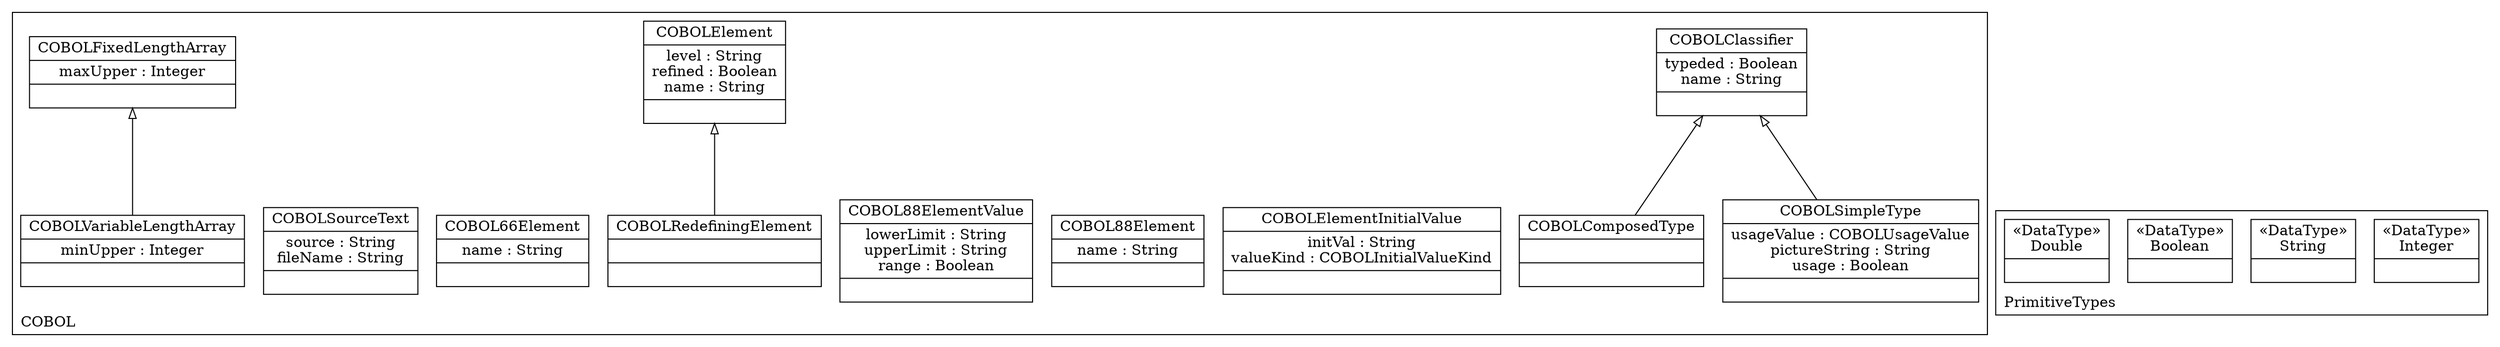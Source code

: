 digraph "KM3 Model in DOT" {
graph[rankdir=BT,labeljust=l,labelloc=t,nodeSep=0.75,compound=true];
 subgraph "cluster_COBOL"{
labelloc=t
color=black
label=COBOL
 node[shape=record];
COBOLElement[label="{COBOLElement|level : String\nrefined : Boolean\nname : String| }"]
;
 node[shape=record];
COBOLClassifier[label="{COBOLClassifier|typeded : Boolean\nname : String| }"]
;
 node[shape=record];
COBOLSimpleType[label="{COBOLSimpleType|usageValue : COBOLUsageValue\npictureString : String\nusage : Boolean| }"]
 COBOLSimpleType->COBOLClassifier[arrowhead=onormal,group=COBOLClassifier,minlen=2,constraint=true,]
;
 node[shape=record];
COBOLComposedType[label="{COBOLComposedType| | }"]
 COBOLComposedType->COBOLClassifier[arrowhead=onormal,group=COBOLClassifier,minlen=2,constraint=true,]
;
 node[shape=record];
COBOLElementInitialValue[label="{COBOLElementInitialValue|initVal : String\nvalueKind : COBOLInitialValueKind| }"]
;
 node[shape=record];
COBOL88Element[label="{COBOL88Element|name : String| }"]
;
 node[shape=record];
COBOL88ElementValue[label="{COBOL88ElementValue|lowerLimit : String\nupperLimit : String\nrange : Boolean| }"]
;
 node[shape=record];
COBOLRedefiningElement[label="{COBOLRedefiningElement| | }"]
 COBOLRedefiningElement->COBOLElement[arrowhead=onormal,group=COBOLElement,minlen=2,constraint=true,]
;
 node[shape=record];
COBOL66Element[label="{COBOL66Element|name : String| }"]
;
 node[shape=record];
COBOLSourceText[label="{COBOLSourceText|source : String\nfileName : String| }"]
;
 node[shape=record];
COBOLFixedLengthArray[label="{COBOLFixedLengthArray|maxUpper : Integer| }"]
;
 node[shape=record];
COBOLVariableLengthArray[label="{COBOLVariableLengthArray|minUpper : Integer| }"]
 COBOLVariableLengthArray->COBOLFixedLengthArray[arrowhead=onormal,group=COBOLFixedLengthArray,minlen=2,constraint=true,]
;

} subgraph "cluster_PrimitiveTypes"{
labelloc=t
color=black
label=PrimitiveTypes
 node[shape=record];
Integer[label="{&#171;DataType&#187;\nInteger|}"]
;
 node[shape=record];
String[label="{&#171;DataType&#187;\nString|}"]
;
 node[shape=record];
Boolean[label="{&#171;DataType&#187;\nBoolean|}"]
;
 node[shape=record];
Double[label="{&#171;DataType&#187;\nDouble|}"]
;

}
}